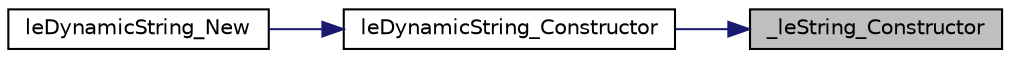 digraph "_leString_Constructor"
{
 // LATEX_PDF_SIZE
  edge [fontname="Helvetica",fontsize="10",labelfontname="Helvetica",labelfontsize="10"];
  node [fontname="Helvetica",fontsize="10",shape=record];
  rankdir="RL";
  Node1 [label="_leString_Constructor",height=0.2,width=0.4,color="black", fillcolor="grey75", style="filled", fontcolor="black",tooltip=" "];
  Node1 -> Node2 [dir="back",color="midnightblue",fontsize="10",style="solid",fontname="Helvetica"];
  Node2 [label="leDynamicString_Constructor",height=0.2,width=0.4,color="black", fillcolor="white", style="filled",URL="$legato__dynamicstring_8h.html#a28ff8313fef68effa88a7bf8a471383e",tooltip=" "];
  Node2 -> Node3 [dir="back",color="midnightblue",fontsize="10",style="solid",fontname="Helvetica"];
  Node3 [label="leDynamicString_New",height=0.2,width=0.4,color="black", fillcolor="white", style="filled",URL="$legato__dynamicstring_8h.html#a1152f1cc32e54bb5588a4b0e58c2376c",tooltip=" "];
}
